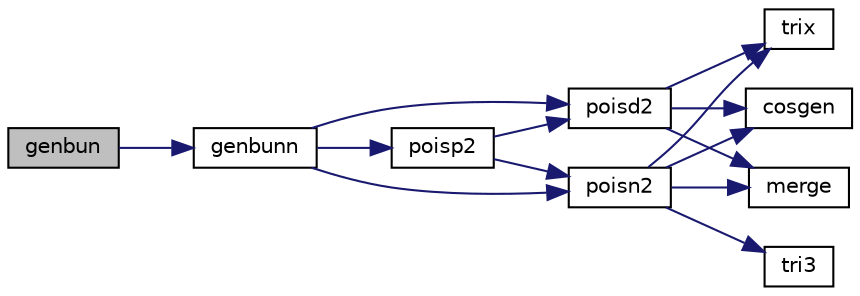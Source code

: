 digraph "genbun"
{
  edge [fontname="Helvetica",fontsize="10",labelfontname="Helvetica",labelfontsize="10"];
  node [fontname="Helvetica",fontsize="10",shape=record];
  rankdir="LR";
  Node1 [label="genbun",height=0.2,width=0.4,color="black", fillcolor="grey75", style="filled", fontcolor="black"];
  Node1 -> Node2 [color="midnightblue",fontsize="10",style="solid",fontname="Helvetica"];
  Node2 [label="genbunn",height=0.2,width=0.4,color="black", fillcolor="white", style="filled",URL="$genbun_8f.html#a84efdaa64a5ea5a70e43a16b743279e9"];
  Node2 -> Node3 [color="midnightblue",fontsize="10",style="solid",fontname="Helvetica"];
  Node3 [label="poisp2",height=0.2,width=0.4,color="black", fillcolor="white", style="filled",URL="$genbun_8f.html#aaa1fe08ecf01ed90ae4a2c1cf5be95ce"];
  Node3 -> Node4 [color="midnightblue",fontsize="10",style="solid",fontname="Helvetica"];
  Node4 [label="poisd2",height=0.2,width=0.4,color="black", fillcolor="white", style="filled",URL="$genbun_8f.html#a0764fedadc183c9ff523c436a98a570c"];
  Node4 -> Node5 [color="midnightblue",fontsize="10",style="solid",fontname="Helvetica"];
  Node5 [label="trix",height=0.2,width=0.4,color="black", fillcolor="white", style="filled",URL="$gnbnaux_8f.html#a7822bc5b65c017cec3010a9f33cb316f"];
  Node4 -> Node6 [color="midnightblue",fontsize="10",style="solid",fontname="Helvetica"];
  Node6 [label="cosgen",height=0.2,width=0.4,color="black", fillcolor="white", style="filled",URL="$gnbnaux_8f.html#aef77c4415ca0759b213e0c9f88223ab3"];
  Node4 -> Node7 [color="midnightblue",fontsize="10",style="solid",fontname="Helvetica"];
  Node7 [label="merge",height=0.2,width=0.4,color="black", fillcolor="white", style="filled",URL="$gnbnaux_8f.html#a231b7bb127bbc680c262deff2cfb3aee"];
  Node3 -> Node8 [color="midnightblue",fontsize="10",style="solid",fontname="Helvetica"];
  Node8 [label="poisn2",height=0.2,width=0.4,color="black", fillcolor="white", style="filled",URL="$genbun_8f.html#a1a3286c2c2ed3988f551533a53fd6940"];
  Node8 -> Node6 [color="midnightblue",fontsize="10",style="solid",fontname="Helvetica"];
  Node8 -> Node5 [color="midnightblue",fontsize="10",style="solid",fontname="Helvetica"];
  Node8 -> Node7 [color="midnightblue",fontsize="10",style="solid",fontname="Helvetica"];
  Node8 -> Node9 [color="midnightblue",fontsize="10",style="solid",fontname="Helvetica"];
  Node9 [label="tri3",height=0.2,width=0.4,color="black", fillcolor="white", style="filled",URL="$gnbnaux_8f.html#a3734e68dfa3022162c3f94650a43d8d9"];
  Node2 -> Node4 [color="midnightblue",fontsize="10",style="solid",fontname="Helvetica"];
  Node2 -> Node8 [color="midnightblue",fontsize="10",style="solid",fontname="Helvetica"];
}
